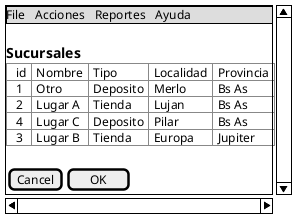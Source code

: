 @startsalt
{S
{* File | Acciones | Reportes | Ayuda }
.
== Sucursales
{T#
  + id       | Nombre	     | Tipo		 | Localidad	| Provincia       
  + 1     	 | Otro          | Deposito	 | Merlo	    | Bs As 
  + 2      	 | Lugar A   	 | Tienda	 | Lujan		| Bs As 
  + 4      	 | Lugar C       | Deposito	 | Pilar		| Bs As 
  + 3    	 | Lugar B       | Tienda	 | Europa	    | Jupiter 
}

.
{[Cancel] | [  OK   ]}

}
@endsalt
